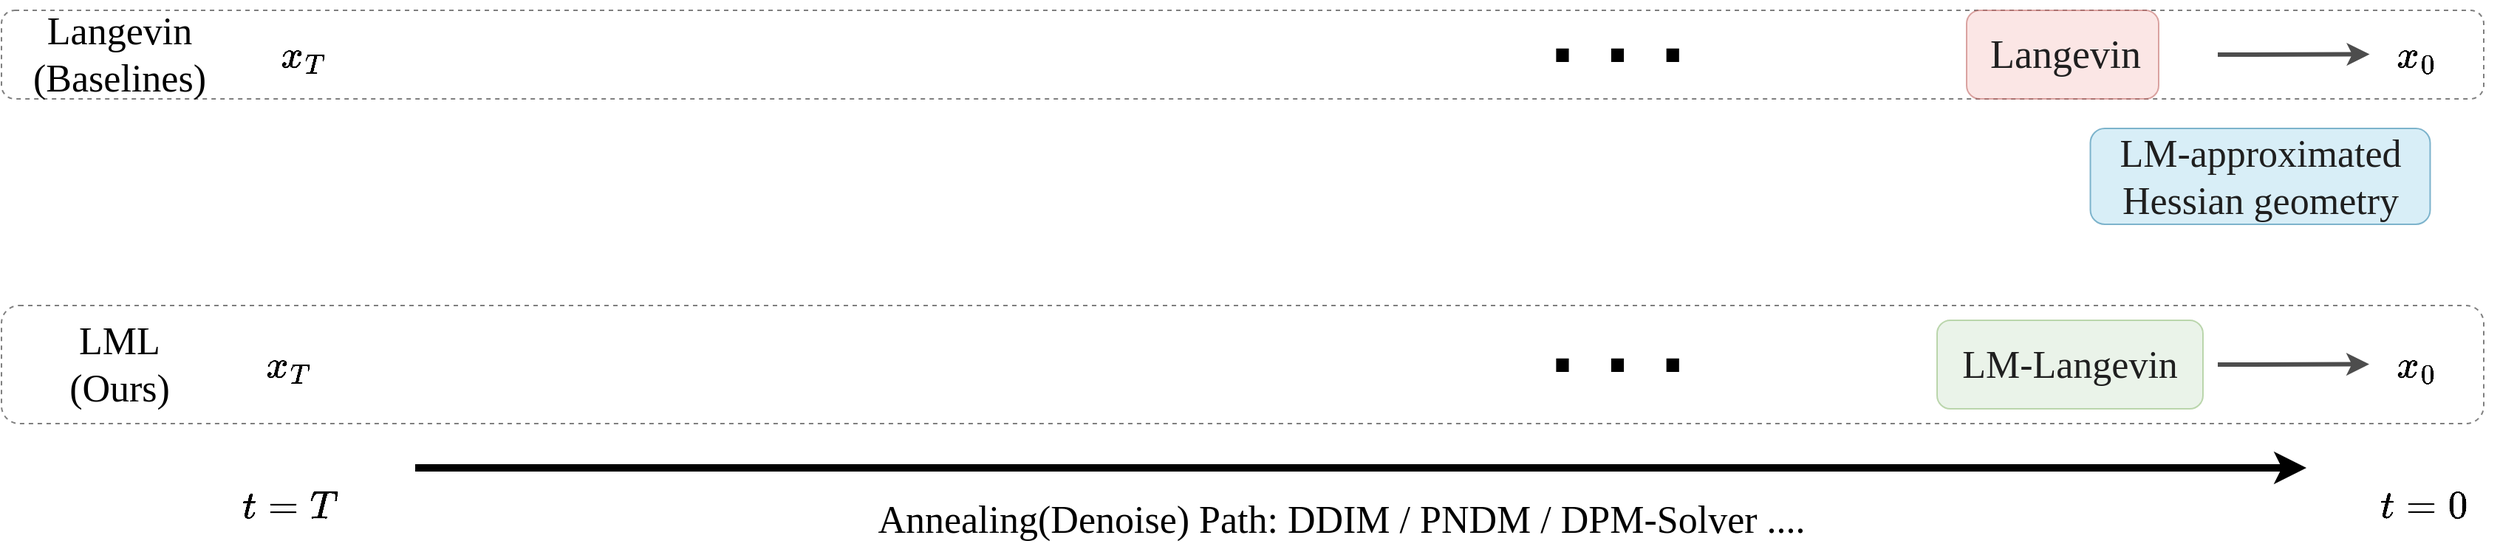 <mxfile version="24.8.6">
  <diagram name="第 1 页" id="lS-i0Gt15iTJMl3-oWpZ">
    <mxGraphModel dx="3376" dy="1066" grid="1" gridSize="10" guides="1" tooltips="1" connect="1" arrows="1" fold="1" page="1" pageScale="1" pageWidth="1654" pageHeight="1169" math="1" shadow="0">
      <root>
        <mxCell id="0" />
        <mxCell id="1" parent="0" />
        <mxCell id="y4yGmVKCfS3PrLfLOZ-u-2" value="" style="rounded=1;whiteSpace=wrap;html=1;fillColor=none;strokeColor=#000000;opacity=50;dashed=1;strokeWidth=1;" parent="1" vertex="1">
          <mxGeometry x="-40" y="370" width="1680" height="80" as="geometry" />
        </mxCell>
        <mxCell id="y4yGmVKCfS3PrLfLOZ-u-14" value="" style="rounded=1;whiteSpace=wrap;html=1;fillColor=none;strokeColor=#000000;opacity=50;dashed=1;strokeWidth=1;" parent="1" vertex="1">
          <mxGeometry x="-40" y="170" width="1680" height="60" as="geometry" />
        </mxCell>
        <mxCell id="tqPr3qISnYxZAip9u7IL-3" value="" style="endArrow=classic;html=1;rounded=0;strokeWidth=5;" parent="1" edge="1">
          <mxGeometry width="50" height="50" relative="1" as="geometry">
            <mxPoint x="240" y="480" as="sourcePoint" />
            <mxPoint x="1520" y="480" as="targetPoint" />
          </mxGeometry>
        </mxCell>
        <mxCell id="tqPr3qISnYxZAip9u7IL-4" value="&lt;font style=&quot;font-size: 26px;&quot;&gt;$$t = T$$&lt;/font&gt;" style="text;html=1;align=center;verticalAlign=middle;whiteSpace=wrap;rounded=0;fontSize=26;fontFamily=Times New Roman;" parent="1" vertex="1">
          <mxGeometry x="90" y="490" width="130" height="30" as="geometry" />
        </mxCell>
        <mxCell id="tqPr3qISnYxZAip9u7IL-5" value="&lt;font style=&quot;font-size: 26px;&quot;&gt;$$t = 0$$&lt;/font&gt;" style="text;html=1;align=center;verticalAlign=middle;whiteSpace=wrap;rounded=0;fontSize=26;fontFamily=Times New Roman;" parent="1" vertex="1">
          <mxGeometry x="1570" y="490" width="60" height="30" as="geometry" />
        </mxCell>
        <mxCell id="tqPr3qISnYxZAip9u7IL-6" value="&lt;font style=&quot;font-size: 26px;&quot;&gt;Annealing(Denoise) Path: DDIM / PNDM / DPM-Solver ....&lt;/font&gt;" style="text;html=1;align=center;verticalAlign=middle;whiteSpace=wrap;rounded=0;fontSize=26;fontFamily=Times New Roman;" parent="1" vertex="1">
          <mxGeometry x="367" y="500" width="1000" height="30" as="geometry" />
        </mxCell>
        <mxCell id="tqPr3qISnYxZAip9u7IL-58" value="&lt;font style=&quot;font-size: 26px;&quot;&gt;$$x_T$$&lt;/font&gt;" style="text;html=1;align=center;verticalAlign=middle;whiteSpace=wrap;rounded=0;fontSize=26;fontFamily=Times New Roman;" parent="1" vertex="1">
          <mxGeometry x="90" y="395" width="130" height="30" as="geometry" />
        </mxCell>
        <mxCell id="y4yGmVKCfS3PrLfLOZ-u-1" value="&lt;font style=&quot;font-size: 26px;&quot;&gt;$$x_T$$&lt;/font&gt;" style="text;html=1;align=center;verticalAlign=middle;whiteSpace=wrap;rounded=0;fontSize=26;fontFamily=Times New Roman;" parent="1" vertex="1">
          <mxGeometry x="100" y="184.99" width="130" height="30" as="geometry" />
        </mxCell>
        <mxCell id="y4yGmVKCfS3PrLfLOZ-u-5" style="edgeStyle=orthogonalEdgeStyle;rounded=0;orthogonalLoop=1;jettySize=auto;html=1;exitX=0.5;exitY=1;exitDx=0;exitDy=0;" parent="1" source="tqPr3qISnYxZAip9u7IL-58" target="tqPr3qISnYxZAip9u7IL-58" edge="1">
          <mxGeometry relative="1" as="geometry" />
        </mxCell>
        <mxCell id="y4yGmVKCfS3PrLfLOZ-u-8" value="&lt;font size=&quot;1&quot; style=&quot;&quot;&gt;&lt;b style=&quot;font-size: 61px;&quot;&gt;&amp;nbsp;· · ·&lt;/b&gt;&lt;/font&gt;" style="text;html=1;align=center;verticalAlign=middle;whiteSpace=wrap;rounded=0;" parent="1" vertex="1">
          <mxGeometry x="977" y="380" width="140" height="60" as="geometry" />
        </mxCell>
        <mxCell id="y4yGmVKCfS3PrLfLOZ-u-9" value="" style="endArrow=classic;html=1;rounded=0;strokeWidth=3;strokeColor=#4D4D4D;" parent="1" edge="1">
          <mxGeometry width="50" height="50" relative="1" as="geometry">
            <mxPoint x="1460" y="410" as="sourcePoint" />
            <mxPoint x="1562.5" y="409.78" as="targetPoint" />
          </mxGeometry>
        </mxCell>
        <mxCell id="y4yGmVKCfS3PrLfLOZ-u-10" value="&lt;font style=&quot;font-size: 26px;&quot;&gt;$$x_0$$&lt;/font&gt;" style="text;html=1;align=center;verticalAlign=middle;whiteSpace=wrap;rounded=0;fontSize=26;fontFamily=Times New Roman;" parent="1" vertex="1">
          <mxGeometry x="1540" y="395" width="110" height="30" as="geometry" />
        </mxCell>
        <mxCell id="y4yGmVKCfS3PrLfLOZ-u-15" value="&lt;div style=&quot;font-size: 26px;&quot;&gt;&lt;font style=&quot;font-size: 26px;&quot;&gt;LML&lt;/font&gt;&lt;/div&gt;&lt;font style=&quot;font-size: 26px;&quot;&gt;(Ours)&lt;/font&gt;" style="text;html=1;align=center;verticalAlign=middle;whiteSpace=wrap;rounded=0;fontSize=26;fontFamily=Times New Roman;" parent="1" vertex="1">
          <mxGeometry x="-10" y="395" width="100" height="30" as="geometry" />
        </mxCell>
        <mxCell id="ADp_13OqhtLV6-jOQkto-5" value="&lt;font size=&quot;1&quot; style=&quot;&quot;&gt;&lt;b style=&quot;font-size: 61px;&quot;&gt;&amp;nbsp;· · ·&lt;/b&gt;&lt;/font&gt;" style="text;html=1;align=center;verticalAlign=middle;whiteSpace=wrap;rounded=0;" parent="1" vertex="1">
          <mxGeometry x="977.25" y="170" width="140" height="60" as="geometry" />
        </mxCell>
        <mxCell id="ADp_13OqhtLV6-jOQkto-6" value="" style="endArrow=classic;html=1;rounded=0;strokeWidth=3;strokeColor=#4D4D4D;" parent="1" edge="1">
          <mxGeometry width="50" height="50" relative="1" as="geometry">
            <mxPoint x="1460" y="200" as="sourcePoint" />
            <mxPoint x="1562.75" y="199.78" as="targetPoint" />
          </mxGeometry>
        </mxCell>
        <mxCell id="ADp_13OqhtLV6-jOQkto-7" value="&lt;div style=&quot;font-size: 26px;&quot;&gt;&lt;span style=&quot;font-size: 26px;&quot;&gt;Langevin&lt;/span&gt;&lt;/div&gt;&lt;div style=&quot;font-size: 26px;&quot;&gt;&lt;span style=&quot;font-size: 26px;&quot;&gt;(Baselines)&lt;/span&gt;&lt;/div&gt;" style="text;html=1;align=center;verticalAlign=middle;whiteSpace=wrap;rounded=0;fontSize=26;fontFamily=Times New Roman;" parent="1" vertex="1">
          <mxGeometry x="-10" y="184.99" width="100" height="30" as="geometry" />
        </mxCell>
        <mxCell id="ADp_13OqhtLV6-jOQkto-8" value="&lt;font style=&quot;font-size: 26px;&quot;&gt;$$x_0$$&lt;/font&gt;" style="text;html=1;align=center;verticalAlign=middle;whiteSpace=wrap;rounded=0;fontSize=26;fontFamily=Times New Roman;" parent="1" vertex="1">
          <mxGeometry x="1540" y="184.99" width="110" height="30" as="geometry" />
        </mxCell>
        <mxCell id="E4KFlrZBZKq98RAmflxi-3" value="" style="group" vertex="1" connectable="0" parent="1">
          <mxGeometry x="1270" y="380" width="180" height="60" as="geometry" />
        </mxCell>
        <mxCell id="E4KFlrZBZKq98RAmflxi-4" value="" style="rounded=1;whiteSpace=wrap;html=1;fillColor=#d5e8d4;strokeColor=#82b366;opacity=50;" vertex="1" parent="E4KFlrZBZKq98RAmflxi-3">
          <mxGeometry width="180" height="60" as="geometry" />
        </mxCell>
        <mxCell id="E4KFlrZBZKq98RAmflxi-5" value="&lt;span style=&quot;color: rgb(31, 31, 31); text-align: left; font-size: 26px;&quot;&gt;LM-Langevin&lt;/span&gt;" style="rounded=1;whiteSpace=wrap;html=1;fillColor=none;strokeColor=none;opacity=30;gradientColor=none;fontFamily=Times New Roman;" vertex="1" parent="E4KFlrZBZKq98RAmflxi-3">
          <mxGeometry x="10" y="6.87" width="160" height="46.25" as="geometry" />
        </mxCell>
        <mxCell id="E4KFlrZBZKq98RAmflxi-7" value="" style="group" vertex="1" connectable="0" parent="1">
          <mxGeometry x="1290" y="170" width="130" height="60" as="geometry" />
        </mxCell>
        <mxCell id="tqPr3qISnYxZAip9u7IL-50" value="" style="rounded=1;whiteSpace=wrap;html=1;fillColor=#f8cecc;strokeColor=#b85450;opacity=50;" parent="E4KFlrZBZKq98RAmflxi-7" vertex="1">
          <mxGeometry width="130" height="60" as="geometry" />
        </mxCell>
        <mxCell id="tqPr3qISnYxZAip9u7IL-51" value="&lt;span style=&quot;color: rgb(31, 31, 31); text-align: left; font-size: 27px;&quot;&gt;Langevin&lt;/span&gt;" style="rounded=1;whiteSpace=wrap;html=1;fillColor=none;strokeColor=none;opacity=30;gradientColor=none;fontFamily=Times New Roman;" parent="E4KFlrZBZKq98RAmflxi-7" vertex="1">
          <mxGeometry x="2.5" y="6.87" width="127.5" height="46.25" as="geometry" />
        </mxCell>
        <mxCell id="E4KFlrZBZKq98RAmflxi-8" value="" style="group" vertex="1" connectable="0" parent="1">
          <mxGeometry x="1340" y="250" width="297.5" height="65" as="geometry" />
        </mxCell>
        <mxCell id="tqPr3qISnYxZAip9u7IL-52" value="" style="rounded=1;whiteSpace=wrap;html=1;fillColor=#b1ddf0;strokeColor=#10739e;opacity=50;" parent="E4KFlrZBZKq98RAmflxi-8" vertex="1">
          <mxGeometry x="33.75" width="230" height="65" as="geometry" />
        </mxCell>
        <mxCell id="tqPr3qISnYxZAip9u7IL-53" value="&lt;span style=&quot;color: rgb(31, 31, 31); text-align: left; font-size: 26px;&quot;&gt;LM-approximated&lt;/span&gt;&lt;div style=&quot;font-size: 26px;&quot;&gt;&lt;span style=&quot;color: rgb(31, 31, 31); text-align: left;&quot;&gt;Hessian geometry&lt;/span&gt;&lt;/div&gt;" style="rounded=1;whiteSpace=wrap;html=1;fillColor=none;strokeColor=none;opacity=30;gradientColor=none;fontFamily=Times New Roman;" parent="E4KFlrZBZKq98RAmflxi-8" vertex="1">
          <mxGeometry y="9.38" width="297.5" height="46.25" as="geometry" />
        </mxCell>
      </root>
    </mxGraphModel>
  </diagram>
</mxfile>
